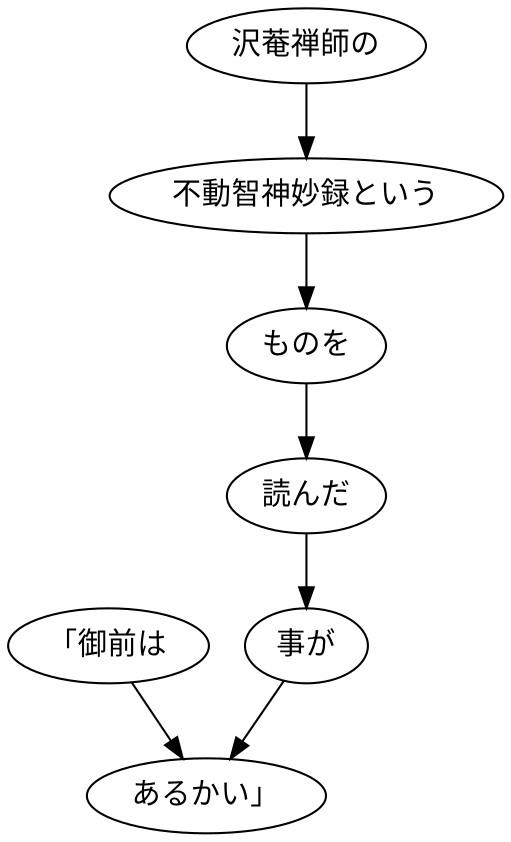 digraph graph5984 {
	node0 [label="「御前は"];
	node1 [label="沢菴禅師の"];
	node2 [label="不動智神妙録という"];
	node3 [label="ものを"];
	node4 [label="読んだ"];
	node5 [label="事が"];
	node6 [label="あるかい」"];
	node0 -> node6;
	node1 -> node2;
	node2 -> node3;
	node3 -> node4;
	node4 -> node5;
	node5 -> node6;
}

